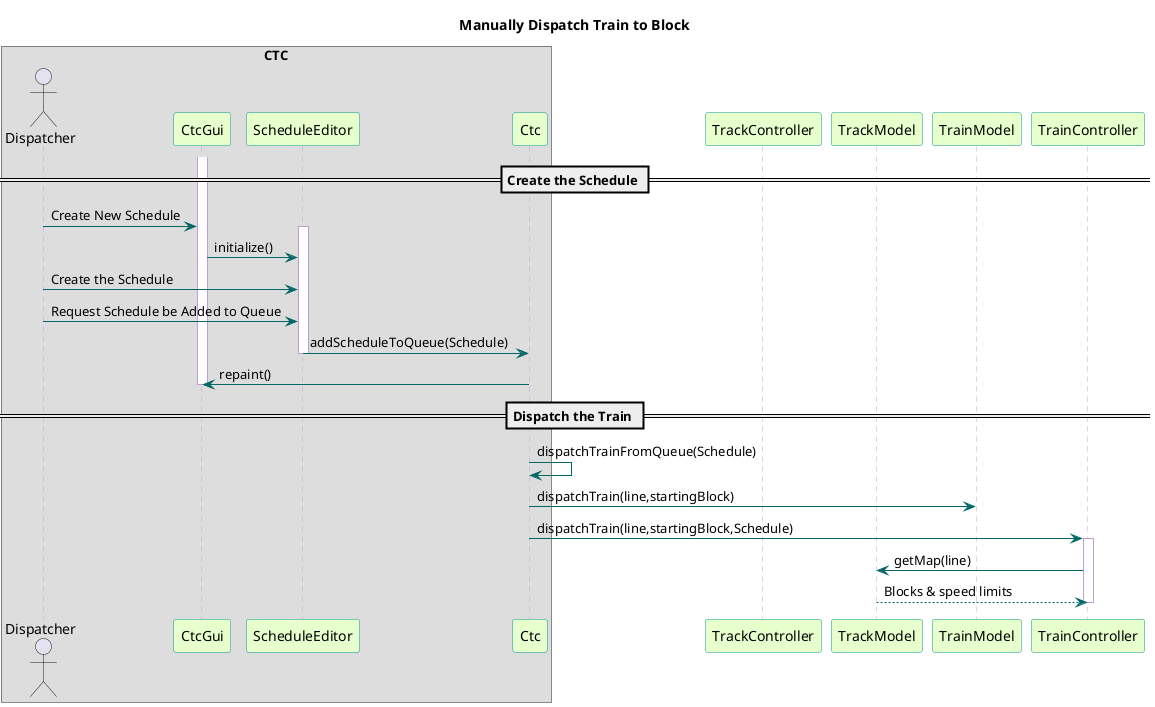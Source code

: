 @startuml

title Manually Dispatch Train to Block

skinparam sequence {
  BackgroundColor transparent
  ParticipantBackgroundColor #e6ffcc
  ParticipantBorderColor 	#049595
  PackageBorderCOlor  #049595
  ArrowColor #006666
  LifeLineBorderColor #c09cd9
}
box "CTC"
actor Dispatcher
participant CtcGui
participant ScheduleEditor
participant Ctc
end box
participant TrackController
participant TrackModel
participant TrainModel

== Create the Schedule ==
activate CtcGui
Dispatcher -> CtcGui : Create New Schedule
activate ScheduleEditor
CtcGui -> ScheduleEditor : initialize()
Dispatcher -> ScheduleEditor : Create the Schedule
Dispatcher -> ScheduleEditor : Request Schedule be Added to Queue
ScheduleEditor -> Ctc : addScheduleToQueue(Schedule)
deactivate ScheduleEditor
Ctc -> CtcGui : repaint()
deactivate CtcGui
== Dispatch the Train ==
Ctc -> Ctc : dispatchTrainFromQueue(Schedule)
Ctc -> TrainModel : dispatchTrain(line,startingBlock)
Ctc -> TrainController : dispatchTrain(line,startingBlock,Schedule)


activate TrainController
TrainController -> TrackModel : getMap(line)
TrackModel --> TrainController : Blocks & speed limits
deactivate TrainController

@enduml
